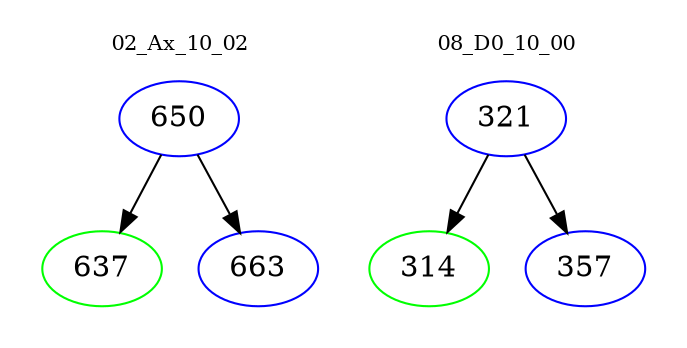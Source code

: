 digraph{
subgraph cluster_0 {
color = white
label = "02_Ax_10_02";
fontsize=10;
T0_650 [label="650", color="blue"]
T0_650 -> T0_637 [color="black"]
T0_637 [label="637", color="green"]
T0_650 -> T0_663 [color="black"]
T0_663 [label="663", color="blue"]
}
subgraph cluster_1 {
color = white
label = "08_D0_10_00";
fontsize=10;
T1_321 [label="321", color="blue"]
T1_321 -> T1_314 [color="black"]
T1_314 [label="314", color="green"]
T1_321 -> T1_357 [color="black"]
T1_357 [label="357", color="blue"]
}
}
